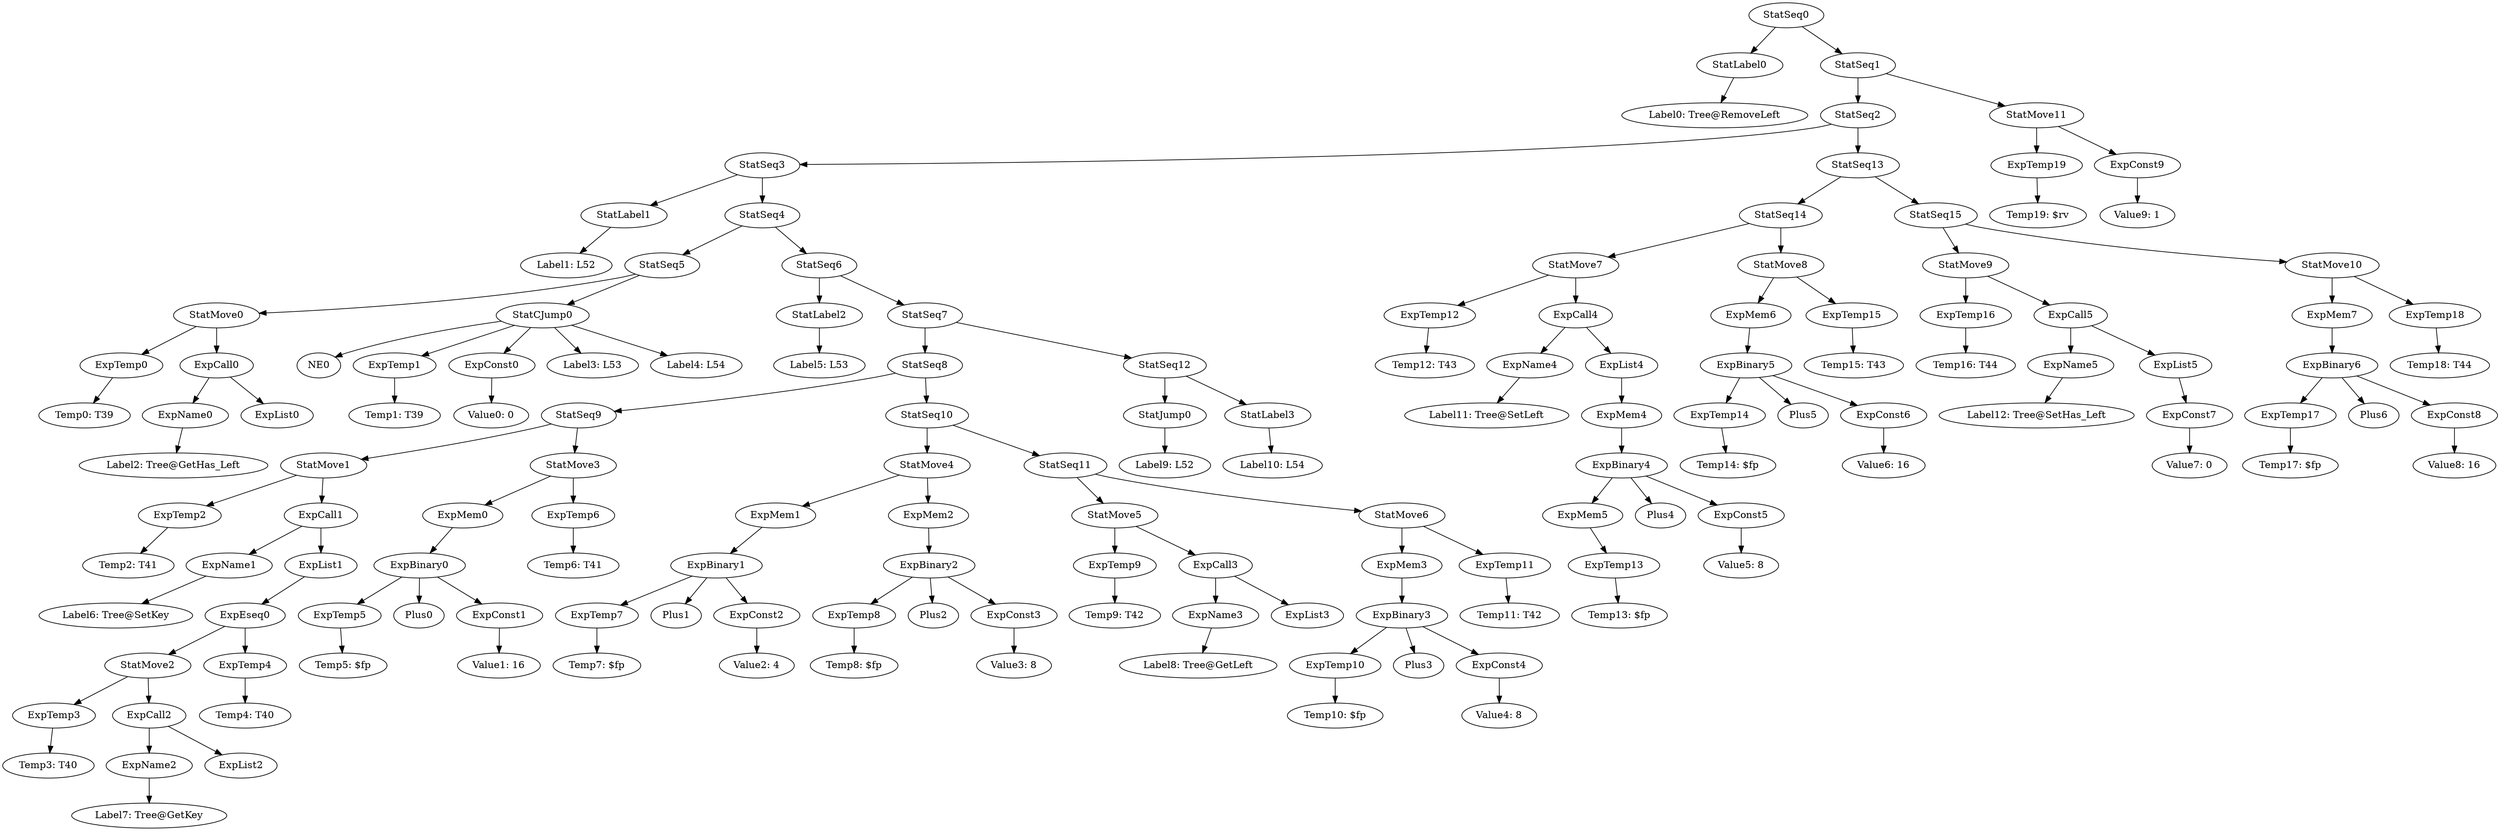 digraph {
	ordering = out;
	StatSeq1 -> StatSeq2;
	StatSeq1 -> StatMove11;
	ExpTemp17 -> "Temp17: $fp";
	StatMove11 -> ExpTemp19;
	StatMove11 -> ExpConst9;
	ExpList5 -> ExpConst7;
	ExpConst7 -> "Value7: 0";
	ExpCall5 -> ExpName5;
	ExpCall5 -> ExpList5;
	StatMove9 -> ExpTemp16;
	StatMove9 -> ExpCall5;
	ExpBinary6 -> ExpTemp17;
	ExpBinary6 -> Plus6;
	ExpBinary6 -> ExpConst8;
	ExpTemp16 -> "Temp16: T44";
	ExpMem6 -> ExpBinary5;
	ExpTemp14 -> "Temp14: $fp";
	ExpTemp13 -> "Temp13: $fp";
	ExpMem4 -> ExpBinary4;
	ExpName4 -> "Label11: Tree@SetLeft";
	StatMove7 -> ExpTemp12;
	StatMove7 -> ExpCall4;
	StatSeq2 -> StatSeq3;
	StatSeq2 -> StatSeq13;
	StatSeq12 -> StatJump0;
	StatSeq12 -> StatLabel3;
	ExpMem3 -> ExpBinary3;
	ExpConst8 -> "Value8: 16";
	StatLabel3 -> "Label10: L54";
	ExpConst4 -> "Value4: 8";
	ExpTemp10 -> "Temp10: $fp";
	ExpConst9 -> "Value9: 1";
	ExpBinary5 -> ExpTemp14;
	ExpBinary5 -> Plus5;
	ExpBinary5 -> ExpConst6;
	StatSeq11 -> StatMove5;
	StatSeq11 -> StatMove6;
	ExpName3 -> "Label8: Tree@GetLeft";
	StatJump0 -> "Label9: L52";
	ExpCall1 -> ExpName1;
	ExpCall1 -> ExpList1;
	StatSeq7 -> StatSeq8;
	StatSeq7 -> StatSeq12;
	ExpName2 -> "Label7: Tree@GetKey";
	ExpTemp1 -> "Temp1: T39";
	ExpTemp11 -> "Temp11: T42";
	StatSeq0 -> StatLabel0;
	StatSeq0 -> StatSeq1;
	ExpTemp5 -> "Temp5: $fp";
	ExpTemp19 -> "Temp19: $rv";
	StatMove2 -> ExpTemp3;
	StatMove2 -> ExpCall2;
	ExpTemp2 -> "Temp2: T41";
	ExpCall4 -> ExpName4;
	ExpCall4 -> ExpList4;
	StatLabel2 -> "Label5: L53";
	ExpBinary4 -> ExpMem5;
	ExpBinary4 -> Plus4;
	ExpBinary4 -> ExpConst5;
	ExpConst0 -> "Value0: 0";
	StatSeq13 -> StatSeq14;
	StatSeq13 -> StatSeq15;
	StatMove1 -> ExpTemp2;
	StatMove1 -> ExpCall1;
	StatSeq5 -> StatMove0;
	StatSeq5 -> StatCJump0;
	StatCJump0 -> NE0;
	StatCJump0 -> ExpTemp1;
	StatCJump0 -> ExpConst0;
	StatCJump0 -> "Label3: L53";
	StatCJump0 -> "Label4: L54";
	ExpTemp18 -> "Temp18: T44";
	ExpTemp8 -> "Temp8: $fp";
	StatLabel1 -> "Label1: L52";
	StatSeq4 -> StatSeq5;
	StatSeq4 -> StatSeq6;
	ExpCall0 -> ExpName0;
	ExpCall0 -> ExpList0;
	StatSeq9 -> StatMove1;
	StatSeq9 -> StatMove3;
	ExpTemp12 -> "Temp12: T43";
	ExpMem2 -> ExpBinary2;
	StatSeq6 -> StatLabel2;
	StatSeq6 -> StatSeq7;
	ExpTemp3 -> "Temp3: T40";
	StatSeq8 -> StatSeq9;
	StatSeq8 -> StatSeq10;
	ExpMem7 -> ExpBinary6;
	StatSeq15 -> StatMove9;
	StatSeq15 -> StatMove10;
	StatSeq3 -> StatLabel1;
	StatSeq3 -> StatSeq4;
	StatMove8 -> ExpMem6;
	StatMove8 -> ExpTemp15;
	StatMove0 -> ExpTemp0;
	StatMove0 -> ExpCall0;
	ExpName5 -> "Label12: Tree@SetHas_Left";
	ExpName0 -> "Label2: Tree@GetHas_Left";
	StatMove10 -> ExpMem7;
	StatMove10 -> ExpTemp18;
	ExpCall2 -> ExpName2;
	ExpCall2 -> ExpList2;
	ExpBinary3 -> ExpTemp10;
	ExpBinary3 -> Plus3;
	ExpBinary3 -> ExpConst4;
	ExpConst2 -> "Value2: 4";
	ExpEseq0 -> StatMove2;
	ExpEseq0 -> ExpTemp4;
	ExpTemp4 -> "Temp4: T40";
	ExpTemp0 -> "Temp0: T39";
	ExpTemp7 -> "Temp7: $fp";
	ExpMem0 -> ExpBinary0;
	StatMove4 -> ExpMem1;
	StatMove4 -> ExpMem2;
	ExpList4 -> ExpMem4;
	ExpBinary0 -> ExpTemp5;
	ExpBinary0 -> Plus0;
	ExpBinary0 -> ExpConst1;
	ExpConst1 -> "Value1: 16";
	ExpConst5 -> "Value5: 8";
	StatMove5 -> ExpTemp9;
	StatMove5 -> ExpCall3;
	StatMove3 -> ExpMem0;
	StatMove3 -> ExpTemp6;
	StatMove6 -> ExpMem3;
	StatMove6 -> ExpTemp11;
	ExpTemp6 -> "Temp6: T41";
	ExpCall3 -> ExpName3;
	ExpCall3 -> ExpList3;
	ExpList1 -> ExpEseq0;
	ExpBinary1 -> ExpTemp7;
	ExpBinary1 -> Plus1;
	ExpBinary1 -> ExpConst2;
	ExpConst6 -> "Value6: 16";
	ExpMem1 -> ExpBinary1;
	ExpMem5 -> ExpTemp13;
	StatLabel0 -> "Label0: Tree@RemoveLeft";
	ExpBinary2 -> ExpTemp8;
	ExpBinary2 -> Plus2;
	ExpBinary2 -> ExpConst3;
	ExpTemp15 -> "Temp15: T43";
	StatSeq14 -> StatMove7;
	StatSeq14 -> StatMove8;
	ExpName1 -> "Label6: Tree@SetKey";
	StatSeq10 -> StatMove4;
	StatSeq10 -> StatSeq11;
	ExpConst3 -> "Value3: 8";
	ExpTemp9 -> "Temp9: T42";
}

